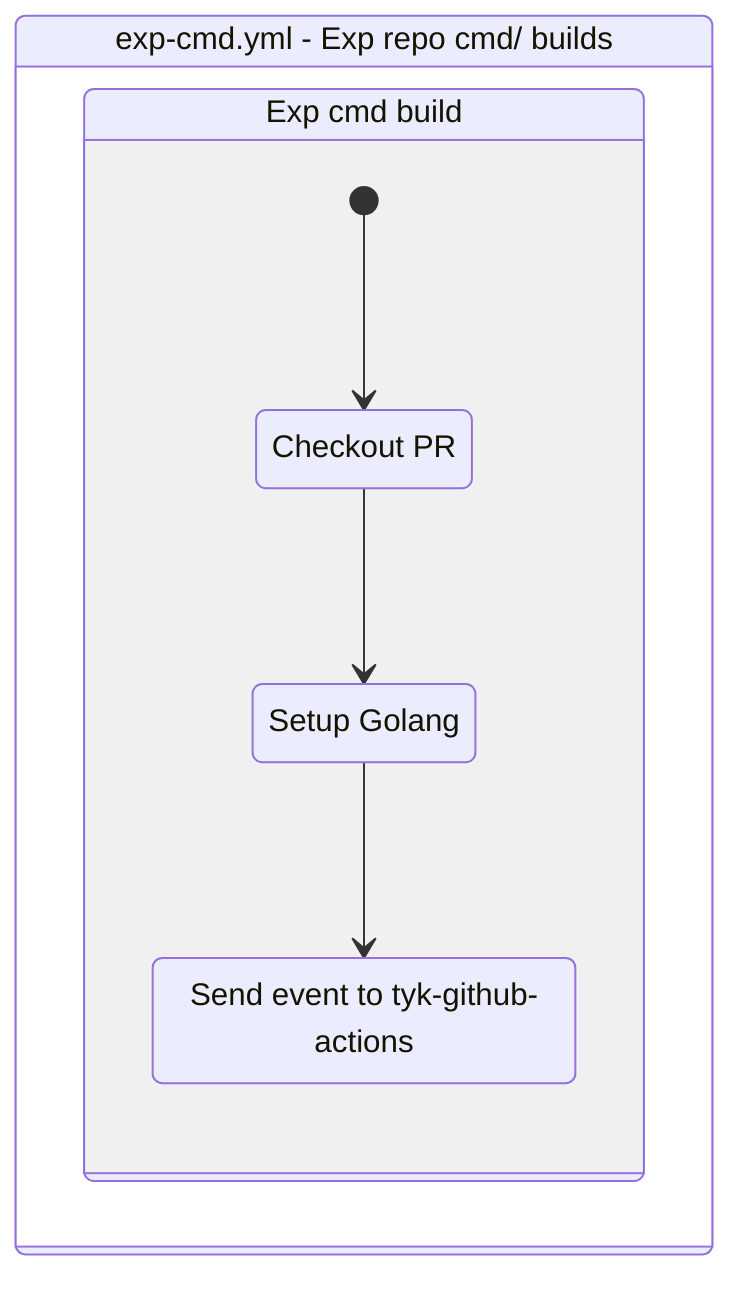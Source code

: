 stateDiagram-v2
    workflow : exp-cmd.yml - Exp repo cmd/ builds
    state workflow {
        exp_cmd_build: Exp cmd build
        state exp_cmd_build {
            [*] --> step0exp_cmd_build
            step0exp_cmd_build : Checkout PR
            step0exp_cmd_build --> step1exp_cmd_build
            step1exp_cmd_build : Setup Golang
            step1exp_cmd_build --> step4exp_cmd_build
            step4exp_cmd_build : Send event to tyk-github-actions
        }
    }